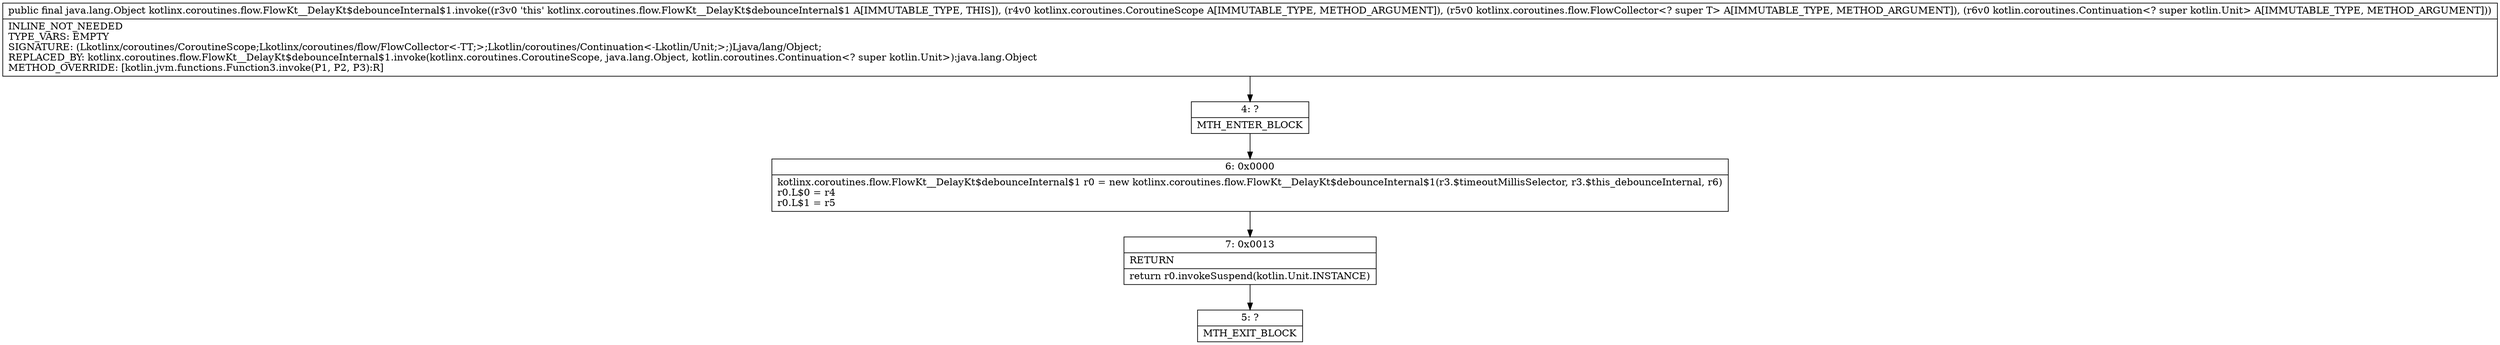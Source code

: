 digraph "CFG forkotlinx.coroutines.flow.FlowKt__DelayKt$debounceInternal$1.invoke(Lkotlinx\/coroutines\/CoroutineScope;Lkotlinx\/coroutines\/flow\/FlowCollector;Lkotlin\/coroutines\/Continuation;)Ljava\/lang\/Object;" {
Node_4 [shape=record,label="{4\:\ ?|MTH_ENTER_BLOCK\l}"];
Node_6 [shape=record,label="{6\:\ 0x0000|kotlinx.coroutines.flow.FlowKt__DelayKt$debounceInternal$1 r0 = new kotlinx.coroutines.flow.FlowKt__DelayKt$debounceInternal$1(r3.$timeoutMillisSelector, r3.$this_debounceInternal, r6)\lr0.L$0 = r4\lr0.L$1 = r5\l}"];
Node_7 [shape=record,label="{7\:\ 0x0013|RETURN\l|return r0.invokeSuspend(kotlin.Unit.INSTANCE)\l}"];
Node_5 [shape=record,label="{5\:\ ?|MTH_EXIT_BLOCK\l}"];
MethodNode[shape=record,label="{public final java.lang.Object kotlinx.coroutines.flow.FlowKt__DelayKt$debounceInternal$1.invoke((r3v0 'this' kotlinx.coroutines.flow.FlowKt__DelayKt$debounceInternal$1 A[IMMUTABLE_TYPE, THIS]), (r4v0 kotlinx.coroutines.CoroutineScope A[IMMUTABLE_TYPE, METHOD_ARGUMENT]), (r5v0 kotlinx.coroutines.flow.FlowCollector\<? super T\> A[IMMUTABLE_TYPE, METHOD_ARGUMENT]), (r6v0 kotlin.coroutines.Continuation\<? super kotlin.Unit\> A[IMMUTABLE_TYPE, METHOD_ARGUMENT]))  | INLINE_NOT_NEEDED\lTYPE_VARS: EMPTY\lSIGNATURE: (Lkotlinx\/coroutines\/CoroutineScope;Lkotlinx\/coroutines\/flow\/FlowCollector\<\-TT;\>;Lkotlin\/coroutines\/Continuation\<\-Lkotlin\/Unit;\>;)Ljava\/lang\/Object;\lREPLACED_BY: kotlinx.coroutines.flow.FlowKt__DelayKt$debounceInternal$1.invoke(kotlinx.coroutines.CoroutineScope, java.lang.Object, kotlin.coroutines.Continuation\<? super kotlin.Unit\>):java.lang.Object\lMETHOD_OVERRIDE: [kotlin.jvm.functions.Function3.invoke(P1, P2, P3):R]\l}"];
MethodNode -> Node_4;Node_4 -> Node_6;
Node_6 -> Node_7;
Node_7 -> Node_5;
}

